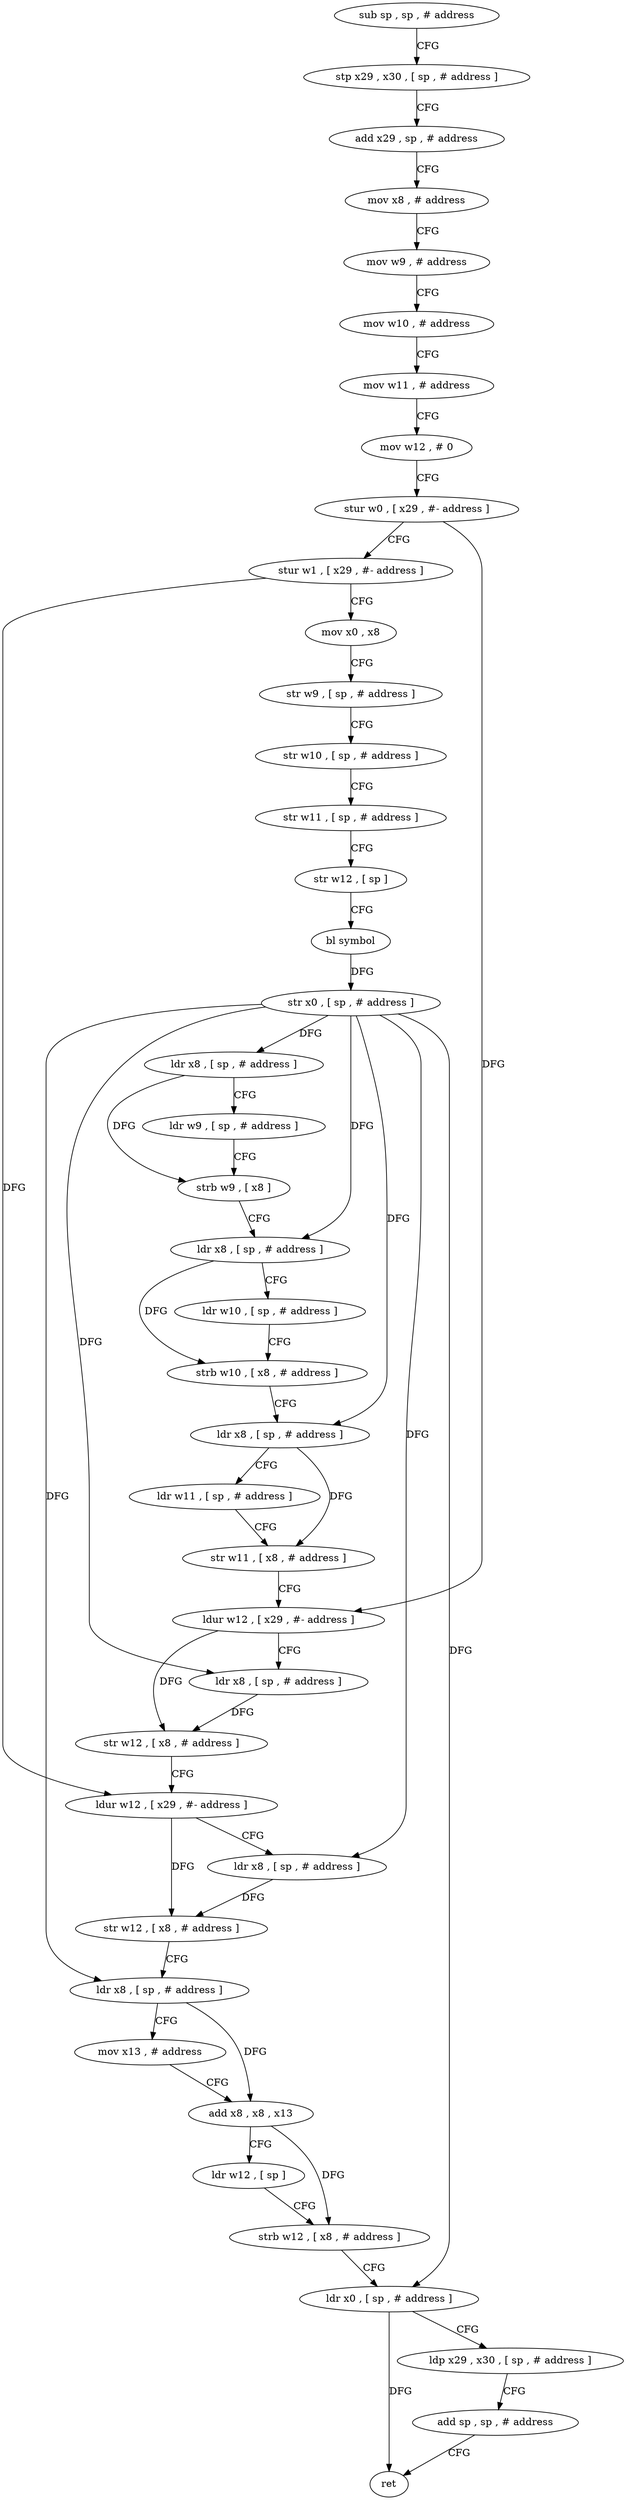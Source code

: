 digraph "func" {
"4277312" [label = "sub sp , sp , # address" ]
"4277316" [label = "stp x29 , x30 , [ sp , # address ]" ]
"4277320" [label = "add x29 , sp , # address" ]
"4277324" [label = "mov x8 , # address" ]
"4277328" [label = "mov w9 , # address" ]
"4277332" [label = "mov w10 , # address" ]
"4277336" [label = "mov w11 , # address" ]
"4277340" [label = "mov w12 , # 0" ]
"4277344" [label = "stur w0 , [ x29 , #- address ]" ]
"4277348" [label = "stur w1 , [ x29 , #- address ]" ]
"4277352" [label = "mov x0 , x8" ]
"4277356" [label = "str w9 , [ sp , # address ]" ]
"4277360" [label = "str w10 , [ sp , # address ]" ]
"4277364" [label = "str w11 , [ sp , # address ]" ]
"4277368" [label = "str w12 , [ sp ]" ]
"4277372" [label = "bl symbol" ]
"4277376" [label = "str x0 , [ sp , # address ]" ]
"4277380" [label = "ldr x8 , [ sp , # address ]" ]
"4277384" [label = "ldr w9 , [ sp , # address ]" ]
"4277388" [label = "strb w9 , [ x8 ]" ]
"4277392" [label = "ldr x8 , [ sp , # address ]" ]
"4277396" [label = "ldr w10 , [ sp , # address ]" ]
"4277400" [label = "strb w10 , [ x8 , # address ]" ]
"4277404" [label = "ldr x8 , [ sp , # address ]" ]
"4277408" [label = "ldr w11 , [ sp , # address ]" ]
"4277412" [label = "str w11 , [ x8 , # address ]" ]
"4277416" [label = "ldur w12 , [ x29 , #- address ]" ]
"4277420" [label = "ldr x8 , [ sp , # address ]" ]
"4277424" [label = "str w12 , [ x8 , # address ]" ]
"4277428" [label = "ldur w12 , [ x29 , #- address ]" ]
"4277432" [label = "ldr x8 , [ sp , # address ]" ]
"4277436" [label = "str w12 , [ x8 , # address ]" ]
"4277440" [label = "ldr x8 , [ sp , # address ]" ]
"4277444" [label = "mov x13 , # address" ]
"4277448" [label = "add x8 , x8 , x13" ]
"4277452" [label = "ldr w12 , [ sp ]" ]
"4277456" [label = "strb w12 , [ x8 , # address ]" ]
"4277460" [label = "ldr x0 , [ sp , # address ]" ]
"4277464" [label = "ldp x29 , x30 , [ sp , # address ]" ]
"4277468" [label = "add sp , sp , # address" ]
"4277472" [label = "ret" ]
"4277312" -> "4277316" [ label = "CFG" ]
"4277316" -> "4277320" [ label = "CFG" ]
"4277320" -> "4277324" [ label = "CFG" ]
"4277324" -> "4277328" [ label = "CFG" ]
"4277328" -> "4277332" [ label = "CFG" ]
"4277332" -> "4277336" [ label = "CFG" ]
"4277336" -> "4277340" [ label = "CFG" ]
"4277340" -> "4277344" [ label = "CFG" ]
"4277344" -> "4277348" [ label = "CFG" ]
"4277344" -> "4277416" [ label = "DFG" ]
"4277348" -> "4277352" [ label = "CFG" ]
"4277348" -> "4277428" [ label = "DFG" ]
"4277352" -> "4277356" [ label = "CFG" ]
"4277356" -> "4277360" [ label = "CFG" ]
"4277360" -> "4277364" [ label = "CFG" ]
"4277364" -> "4277368" [ label = "CFG" ]
"4277368" -> "4277372" [ label = "CFG" ]
"4277372" -> "4277376" [ label = "DFG" ]
"4277376" -> "4277380" [ label = "DFG" ]
"4277376" -> "4277392" [ label = "DFG" ]
"4277376" -> "4277404" [ label = "DFG" ]
"4277376" -> "4277420" [ label = "DFG" ]
"4277376" -> "4277432" [ label = "DFG" ]
"4277376" -> "4277440" [ label = "DFG" ]
"4277376" -> "4277460" [ label = "DFG" ]
"4277380" -> "4277384" [ label = "CFG" ]
"4277380" -> "4277388" [ label = "DFG" ]
"4277384" -> "4277388" [ label = "CFG" ]
"4277388" -> "4277392" [ label = "CFG" ]
"4277392" -> "4277396" [ label = "CFG" ]
"4277392" -> "4277400" [ label = "DFG" ]
"4277396" -> "4277400" [ label = "CFG" ]
"4277400" -> "4277404" [ label = "CFG" ]
"4277404" -> "4277408" [ label = "CFG" ]
"4277404" -> "4277412" [ label = "DFG" ]
"4277408" -> "4277412" [ label = "CFG" ]
"4277412" -> "4277416" [ label = "CFG" ]
"4277416" -> "4277420" [ label = "CFG" ]
"4277416" -> "4277424" [ label = "DFG" ]
"4277420" -> "4277424" [ label = "DFG" ]
"4277424" -> "4277428" [ label = "CFG" ]
"4277428" -> "4277432" [ label = "CFG" ]
"4277428" -> "4277436" [ label = "DFG" ]
"4277432" -> "4277436" [ label = "DFG" ]
"4277436" -> "4277440" [ label = "CFG" ]
"4277440" -> "4277444" [ label = "CFG" ]
"4277440" -> "4277448" [ label = "DFG" ]
"4277444" -> "4277448" [ label = "CFG" ]
"4277448" -> "4277452" [ label = "CFG" ]
"4277448" -> "4277456" [ label = "DFG" ]
"4277452" -> "4277456" [ label = "CFG" ]
"4277456" -> "4277460" [ label = "CFG" ]
"4277460" -> "4277464" [ label = "CFG" ]
"4277460" -> "4277472" [ label = "DFG" ]
"4277464" -> "4277468" [ label = "CFG" ]
"4277468" -> "4277472" [ label = "CFG" ]
}
